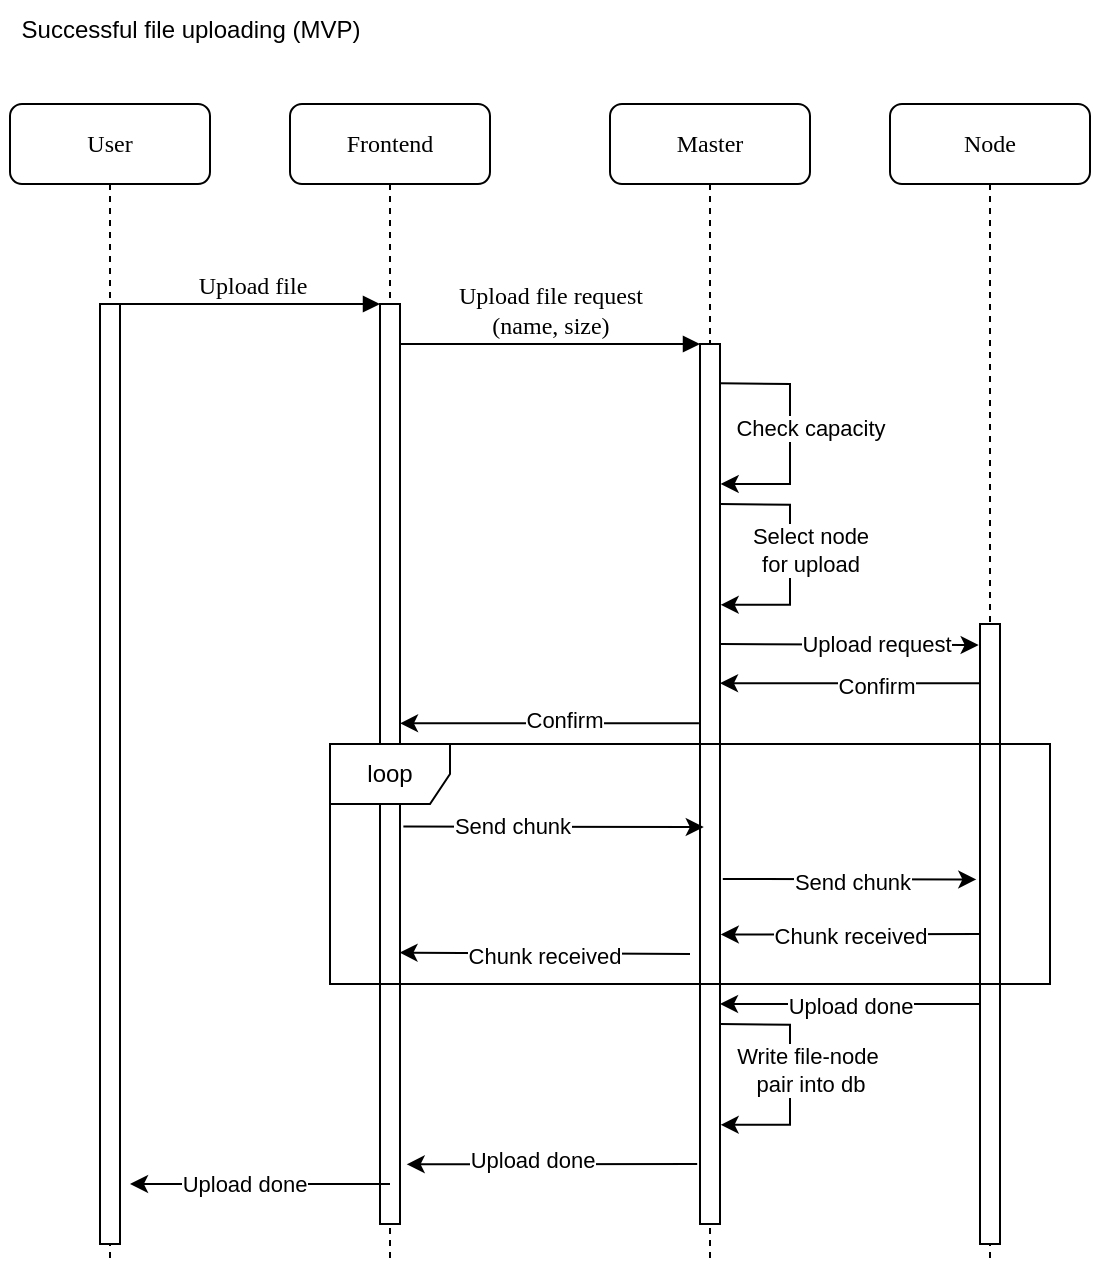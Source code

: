 <mxfile version="26.1.1">
  <diagram name="Page-1" id="13e1069c-82ec-6db2-03f1-153e76fe0fe0">
    <mxGraphModel dx="1207" dy="805" grid="1" gridSize="10" guides="1" tooltips="1" connect="1" arrows="1" fold="1" page="1" pageScale="1" pageWidth="1100" pageHeight="850" background="none" math="0" shadow="0">
      <root>
        <mxCell id="0" />
        <mxCell id="1" parent="0" />
        <mxCell id="7baba1c4bc27f4b0-2" value="Frontend" style="shape=umlLifeline;perimeter=lifelinePerimeter;whiteSpace=wrap;html=1;container=1;collapsible=0;recursiveResize=0;outlineConnect=0;rounded=1;shadow=0;comic=0;labelBackgroundColor=none;strokeWidth=1;fontFamily=Verdana;fontSize=12;align=center;" parent="1" vertex="1">
          <mxGeometry x="240" y="80" width="100" height="580" as="geometry" />
        </mxCell>
        <mxCell id="7baba1c4bc27f4b0-10" value="" style="html=1;points=[];perimeter=orthogonalPerimeter;rounded=0;shadow=0;comic=0;labelBackgroundColor=none;strokeWidth=1;fontFamily=Verdana;fontSize=12;align=center;" parent="7baba1c4bc27f4b0-2" vertex="1">
          <mxGeometry x="45" y="100" width="10" height="460" as="geometry" />
        </mxCell>
        <mxCell id="a8C5fQ-JHpRyu1NwxMDZ-14" value="" style="endArrow=classic;html=1;rounded=0;" parent="7baba1c4bc27f4b0-2" edge="1">
          <mxGeometry width="50" height="50" relative="1" as="geometry">
            <mxPoint x="204.47" y="309.67" as="sourcePoint" />
            <mxPoint x="55.005" y="309.67" as="targetPoint" />
          </mxGeometry>
        </mxCell>
        <mxCell id="a8C5fQ-JHpRyu1NwxMDZ-15" value="Confirm" style="edgeLabel;html=1;align=center;verticalAlign=middle;resizable=0;points=[];" parent="a8C5fQ-JHpRyu1NwxMDZ-14" vertex="1" connectable="0">
          <mxGeometry x="-0.093" y="-2" relative="1" as="geometry">
            <mxPoint as="offset" />
          </mxGeometry>
        </mxCell>
        <mxCell id="7baba1c4bc27f4b0-3" value="Master" style="shape=umlLifeline;perimeter=lifelinePerimeter;whiteSpace=wrap;html=1;container=1;collapsible=0;recursiveResize=0;outlineConnect=0;rounded=1;shadow=0;comic=0;labelBackgroundColor=none;strokeWidth=1;fontFamily=Verdana;fontSize=12;align=center;" parent="1" vertex="1">
          <mxGeometry x="400" y="80" width="100" height="580" as="geometry" />
        </mxCell>
        <mxCell id="7baba1c4bc27f4b0-13" value="" style="html=1;points=[];perimeter=orthogonalPerimeter;rounded=0;shadow=0;comic=0;labelBackgroundColor=none;strokeWidth=1;fontFamily=Verdana;fontSize=12;align=center;" parent="7baba1c4bc27f4b0-3" vertex="1">
          <mxGeometry x="45" y="120" width="10" height="440" as="geometry" />
        </mxCell>
        <mxCell id="a8C5fQ-JHpRyu1NwxMDZ-12" value="" style="endArrow=classic;html=1;rounded=0;exitX=0.967;exitY=0.098;exitDx=0;exitDy=0;exitPerimeter=0;" parent="7baba1c4bc27f4b0-3" edge="1">
          <mxGeometry width="50" height="50" relative="1" as="geometry">
            <mxPoint x="55.0" y="200.0" as="sourcePoint" />
            <mxPoint x="55.33" y="250.4" as="targetPoint" />
            <Array as="points">
              <mxPoint x="90" y="200.4" />
              <mxPoint x="90" y="230.4" />
              <mxPoint x="90" y="250.4" />
            </Array>
          </mxGeometry>
        </mxCell>
        <mxCell id="a8C5fQ-JHpRyu1NwxMDZ-13" value="Select node&lt;div&gt;for upload&lt;/div&gt;" style="edgeLabel;html=1;align=center;verticalAlign=middle;resizable=0;points=[];" parent="a8C5fQ-JHpRyu1NwxMDZ-12" vertex="1" connectable="0">
          <mxGeometry x="-0.045" y="-1" relative="1" as="geometry">
            <mxPoint x="11" as="offset" />
          </mxGeometry>
        </mxCell>
        <mxCell id="a8C5fQ-JHpRyu1NwxMDZ-18" value="" style="endArrow=classic;html=1;rounded=0;entryX=-0.067;entryY=0.034;entryDx=0;entryDy=0;entryPerimeter=0;" parent="7baba1c4bc27f4b0-3" target="a8C5fQ-JHpRyu1NwxMDZ-17" edge="1">
          <mxGeometry width="50" height="50" relative="1" as="geometry">
            <mxPoint x="55.003" y="270" as="sourcePoint" />
            <mxPoint x="125.17" y="270" as="targetPoint" />
          </mxGeometry>
        </mxCell>
        <mxCell id="a8C5fQ-JHpRyu1NwxMDZ-19" value="Upload request" style="edgeLabel;html=1;align=center;verticalAlign=middle;resizable=0;points=[];" parent="a8C5fQ-JHpRyu1NwxMDZ-18" vertex="1" connectable="0">
          <mxGeometry x="0.206" y="1" relative="1" as="geometry">
            <mxPoint as="offset" />
          </mxGeometry>
        </mxCell>
        <mxCell id="a8C5fQ-JHpRyu1NwxMDZ-20" value="" style="endArrow=classic;html=1;rounded=0;entryX=1;entryY=0.456;entryDx=0;entryDy=0;entryPerimeter=0;" parent="7baba1c4bc27f4b0-3" edge="1">
          <mxGeometry width="50" height="50" relative="1" as="geometry">
            <mxPoint x="189.5" y="289.63" as="sourcePoint" />
            <mxPoint x="55" y="289.63" as="targetPoint" />
          </mxGeometry>
        </mxCell>
        <mxCell id="a8C5fQ-JHpRyu1NwxMDZ-21" value="Confirm" style="edgeLabel;html=1;align=center;verticalAlign=middle;resizable=0;points=[];" parent="a8C5fQ-JHpRyu1NwxMDZ-20" vertex="1" connectable="0">
          <mxGeometry x="-0.16" y="1" relative="1" as="geometry">
            <mxPoint as="offset" />
          </mxGeometry>
        </mxCell>
        <mxCell id="a8C5fQ-JHpRyu1NwxMDZ-33" value="" style="endArrow=classic;html=1;rounded=0;exitX=0.967;exitY=0.098;exitDx=0;exitDy=0;exitPerimeter=0;" parent="7baba1c4bc27f4b0-3" edge="1">
          <mxGeometry width="50" height="50" relative="1" as="geometry">
            <mxPoint x="55.0" y="460" as="sourcePoint" />
            <mxPoint x="55.33" y="510.4" as="targetPoint" />
            <Array as="points">
              <mxPoint x="90" y="460.4" />
              <mxPoint x="90" y="490.4" />
              <mxPoint x="90" y="510.4" />
            </Array>
          </mxGeometry>
        </mxCell>
        <mxCell id="a8C5fQ-JHpRyu1NwxMDZ-34" value="Write file-node&amp;nbsp;&lt;div&gt;pair into db&lt;/div&gt;" style="edgeLabel;html=1;align=center;verticalAlign=middle;resizable=0;points=[];" parent="a8C5fQ-JHpRyu1NwxMDZ-33" vertex="1" connectable="0">
          <mxGeometry x="-0.045" y="-1" relative="1" as="geometry">
            <mxPoint x="11" as="offset" />
          </mxGeometry>
        </mxCell>
        <mxCell id="a8C5fQ-JHpRyu1NwxMDZ-31" value="" style="endArrow=classic;html=1;rounded=0;entryX=0.784;entryY=0.821;entryDx=0;entryDy=0;entryPerimeter=0;exitX=-0.14;exitY=0.886;exitDx=0;exitDy=0;exitPerimeter=0;" parent="7baba1c4bc27f4b0-3" edge="1">
          <mxGeometry width="50" height="50" relative="1" as="geometry">
            <mxPoint x="43.6" y="530.0" as="sourcePoint" />
            <mxPoint x="-101.66" y="530.16" as="targetPoint" />
          </mxGeometry>
        </mxCell>
        <mxCell id="a8C5fQ-JHpRyu1NwxMDZ-32" value="Upload done" style="edgeLabel;html=1;align=center;verticalAlign=middle;resizable=0;points=[];" parent="a8C5fQ-JHpRyu1NwxMDZ-31" vertex="1" connectable="0">
          <mxGeometry x="0.143" y="-2" relative="1" as="geometry">
            <mxPoint as="offset" />
          </mxGeometry>
        </mxCell>
        <mxCell id="7baba1c4bc27f4b0-4" value="Node" style="shape=umlLifeline;perimeter=lifelinePerimeter;whiteSpace=wrap;html=1;container=1;collapsible=0;recursiveResize=0;outlineConnect=0;rounded=1;shadow=0;comic=0;labelBackgroundColor=none;strokeWidth=1;fontFamily=Verdana;fontSize=12;align=center;" parent="1" vertex="1">
          <mxGeometry x="540" y="80" width="100" height="580" as="geometry" />
        </mxCell>
        <mxCell id="a8C5fQ-JHpRyu1NwxMDZ-17" value="" style="rounded=0;whiteSpace=wrap;html=1;" parent="7baba1c4bc27f4b0-4" vertex="1">
          <mxGeometry x="45" y="260" width="10" height="310" as="geometry" />
        </mxCell>
        <mxCell id="QjxvM4A1D3iSgtSSPqwN-3" value="" style="endArrow=classic;html=1;rounded=0;exitX=0;exitY=0.5;exitDx=0;exitDy=0;entryX=1.039;entryY=0.671;entryDx=0;entryDy=0;entryPerimeter=0;" edge="1" parent="7baba1c4bc27f4b0-4">
          <mxGeometry width="50" height="50" relative="1" as="geometry">
            <mxPoint x="45" y="450" as="sourcePoint" />
            <mxPoint x="-85" y="450" as="targetPoint" />
          </mxGeometry>
        </mxCell>
        <mxCell id="QjxvM4A1D3iSgtSSPqwN-4" value="Upload done" style="edgeLabel;html=1;align=center;verticalAlign=middle;resizable=0;points=[];" vertex="1" connectable="0" parent="QjxvM4A1D3iSgtSSPqwN-3">
          <mxGeometry x="0.009" y="1" relative="1" as="geometry">
            <mxPoint as="offset" />
          </mxGeometry>
        </mxCell>
        <mxCell id="7baba1c4bc27f4b0-8" value="User" style="shape=umlLifeline;perimeter=lifelinePerimeter;whiteSpace=wrap;html=1;container=1;collapsible=0;recursiveResize=0;outlineConnect=0;rounded=1;shadow=0;comic=0;labelBackgroundColor=none;strokeWidth=1;fontFamily=Verdana;fontSize=12;align=center;" parent="1" vertex="1">
          <mxGeometry x="100" y="80" width="100" height="580" as="geometry" />
        </mxCell>
        <mxCell id="7baba1c4bc27f4b0-9" value="" style="html=1;points=[];perimeter=orthogonalPerimeter;rounded=0;shadow=0;comic=0;labelBackgroundColor=none;strokeWidth=1;fontFamily=Verdana;fontSize=12;align=center;" parent="7baba1c4bc27f4b0-8" vertex="1">
          <mxGeometry x="45" y="100" width="10" height="470" as="geometry" />
        </mxCell>
        <mxCell id="7baba1c4bc27f4b0-11" value="Upload file" style="html=1;verticalAlign=bottom;endArrow=block;entryX=0;entryY=0;labelBackgroundColor=none;fontFamily=Verdana;fontSize=12;edgeStyle=elbowEdgeStyle;elbow=vertical;" parent="1" source="7baba1c4bc27f4b0-9" target="7baba1c4bc27f4b0-10" edge="1">
          <mxGeometry x="0.008" relative="1" as="geometry">
            <mxPoint x="220" y="190" as="sourcePoint" />
            <mxPoint as="offset" />
          </mxGeometry>
        </mxCell>
        <mxCell id="7baba1c4bc27f4b0-14" value="Upload file request&lt;div&gt;(name, size)&lt;/div&gt;" style="html=1;verticalAlign=bottom;endArrow=block;entryX=0;entryY=0;labelBackgroundColor=none;fontFamily=Verdana;fontSize=12;edgeStyle=elbowEdgeStyle;elbow=vertical;" parent="1" source="7baba1c4bc27f4b0-10" target="7baba1c4bc27f4b0-13" edge="1">
          <mxGeometry relative="1" as="geometry">
            <mxPoint x="370" y="200" as="sourcePoint" />
          </mxGeometry>
        </mxCell>
        <mxCell id="a8C5fQ-JHpRyu1NwxMDZ-1" value="" style="endArrow=classic;html=1;rounded=0;exitX=0.967;exitY=0.098;exitDx=0;exitDy=0;exitPerimeter=0;" parent="1" edge="1">
          <mxGeometry width="50" height="50" relative="1" as="geometry">
            <mxPoint x="455.0" y="219.6" as="sourcePoint" />
            <mxPoint x="455.33" y="270" as="targetPoint" />
            <Array as="points">
              <mxPoint x="490" y="220" />
              <mxPoint x="490" y="250" />
              <mxPoint x="490" y="270" />
            </Array>
          </mxGeometry>
        </mxCell>
        <mxCell id="a8C5fQ-JHpRyu1NwxMDZ-5" value="Check capacity" style="edgeLabel;html=1;align=center;verticalAlign=middle;resizable=0;points=[];" parent="a8C5fQ-JHpRyu1NwxMDZ-1" vertex="1" connectable="0">
          <mxGeometry x="-0.045" y="-1" relative="1" as="geometry">
            <mxPoint x="11" as="offset" />
          </mxGeometry>
        </mxCell>
        <mxCell id="a8C5fQ-JHpRyu1NwxMDZ-10" value="loop" style="shape=umlFrame;whiteSpace=wrap;html=1;pointerEvents=0;" parent="1" vertex="1">
          <mxGeometry x="260" y="400" width="360" height="120" as="geometry" />
        </mxCell>
        <mxCell id="a8C5fQ-JHpRyu1NwxMDZ-22" value="" style="endArrow=classic;html=1;rounded=0;exitX=1.17;exitY=0.664;exitDx=0;exitDy=0;exitPerimeter=0;entryX=0.189;entryY=0.549;entryDx=0;entryDy=0;entryPerimeter=0;" parent="1" target="7baba1c4bc27f4b0-13" edge="1">
          <mxGeometry width="50" height="50" relative="1" as="geometry">
            <mxPoint x="296.7" y="441.2" as="sourcePoint" />
            <mxPoint x="447.13" y="440.0" as="targetPoint" />
          </mxGeometry>
        </mxCell>
        <mxCell id="a8C5fQ-JHpRyu1NwxMDZ-23" value="Send chunk" style="edgeLabel;html=1;align=center;verticalAlign=middle;resizable=0;points=[];" parent="a8C5fQ-JHpRyu1NwxMDZ-22" vertex="1" connectable="0">
          <mxGeometry x="-0.283" y="1" relative="1" as="geometry">
            <mxPoint as="offset" />
          </mxGeometry>
        </mxCell>
        <mxCell id="a8C5fQ-JHpRyu1NwxMDZ-24" value="" style="endArrow=classic;html=1;rounded=0;exitX=1.141;exitY=0.608;exitDx=0;exitDy=0;exitPerimeter=0;entryX=-0.185;entryY=0.412;entryDx=0;entryDy=0;entryPerimeter=0;" parent="1" source="7baba1c4bc27f4b0-13" target="a8C5fQ-JHpRyu1NwxMDZ-17" edge="1">
          <mxGeometry width="50" height="50" relative="1" as="geometry">
            <mxPoint x="510" y="460" as="sourcePoint" />
            <mxPoint x="560" y="410" as="targetPoint" />
          </mxGeometry>
        </mxCell>
        <mxCell id="a8C5fQ-JHpRyu1NwxMDZ-29" value="Send chunk" style="edgeLabel;html=1;align=center;verticalAlign=middle;resizable=0;points=[];" parent="a8C5fQ-JHpRyu1NwxMDZ-24" vertex="1" connectable="0">
          <mxGeometry x="0.015" y="-1" relative="1" as="geometry">
            <mxPoint as="offset" />
          </mxGeometry>
        </mxCell>
        <mxCell id="a8C5fQ-JHpRyu1NwxMDZ-26" value="" style="endArrow=classic;html=1;rounded=0;exitX=0;exitY=0.5;exitDx=0;exitDy=0;entryX=1.039;entryY=0.671;entryDx=0;entryDy=0;entryPerimeter=0;" parent="1" source="a8C5fQ-JHpRyu1NwxMDZ-17" target="7baba1c4bc27f4b0-13" edge="1">
          <mxGeometry width="50" height="50" relative="1" as="geometry">
            <mxPoint x="510" y="480" as="sourcePoint" />
            <mxPoint x="480" y="470" as="targetPoint" />
          </mxGeometry>
        </mxCell>
        <mxCell id="a8C5fQ-JHpRyu1NwxMDZ-28" value="Chunk received" style="edgeLabel;html=1;align=center;verticalAlign=middle;resizable=0;points=[];" parent="a8C5fQ-JHpRyu1NwxMDZ-26" vertex="1" connectable="0">
          <mxGeometry x="0.009" y="1" relative="1" as="geometry">
            <mxPoint as="offset" />
          </mxGeometry>
        </mxCell>
        <mxCell id="a8C5fQ-JHpRyu1NwxMDZ-35" value="" style="endArrow=classic;html=1;rounded=0;" parent="1" edge="1">
          <mxGeometry width="50" height="50" relative="1" as="geometry">
            <mxPoint x="290" y="620" as="sourcePoint" />
            <mxPoint x="160.0" y="620" as="targetPoint" />
          </mxGeometry>
        </mxCell>
        <mxCell id="a8C5fQ-JHpRyu1NwxMDZ-36" value="Upload done" style="edgeLabel;html=1;align=center;verticalAlign=middle;resizable=0;points=[];" parent="a8C5fQ-JHpRyu1NwxMDZ-35" vertex="1" connectable="0">
          <mxGeometry x="0.12" relative="1" as="geometry">
            <mxPoint as="offset" />
          </mxGeometry>
        </mxCell>
        <mxCell id="a8C5fQ-JHpRyu1NwxMDZ-37" value="Successful file uploading (MVP)" style="text;html=1;align=center;verticalAlign=middle;resizable=0;points=[];autosize=1;strokeColor=none;fillColor=none;" parent="1" vertex="1">
          <mxGeometry x="95" y="28" width="190" height="30" as="geometry" />
        </mxCell>
        <mxCell id="QjxvM4A1D3iSgtSSPqwN-1" value="" style="endArrow=classic;html=1;rounded=0;exitX=0;exitY=0.5;exitDx=0;exitDy=0;entryX=0.976;entryY=0.705;entryDx=0;entryDy=0;entryPerimeter=0;" edge="1" parent="1" target="7baba1c4bc27f4b0-10">
          <mxGeometry width="50" height="50" relative="1" as="geometry">
            <mxPoint x="440" y="505" as="sourcePoint" />
            <mxPoint x="310" y="505" as="targetPoint" />
          </mxGeometry>
        </mxCell>
        <mxCell id="QjxvM4A1D3iSgtSSPqwN-2" value="Chunk received" style="edgeLabel;html=1;align=center;verticalAlign=middle;resizable=0;points=[];" vertex="1" connectable="0" parent="QjxvM4A1D3iSgtSSPqwN-1">
          <mxGeometry x="0.009" y="1" relative="1" as="geometry">
            <mxPoint as="offset" />
          </mxGeometry>
        </mxCell>
      </root>
    </mxGraphModel>
  </diagram>
</mxfile>
